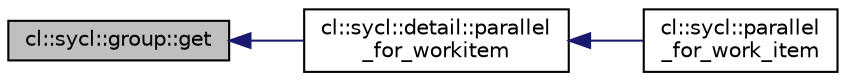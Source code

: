 digraph "cl::sycl::group::get"
{
 // INTERACTIVE_SVG=YES
  bgcolor="transparent";
  edge [fontname="Helvetica",fontsize="10",labelfontname="Helvetica",labelfontsize="10"];
  node [fontname="Helvetica",fontsize="10",shape=record];
  rankdir="LR";
  Node1 [label="cl::sycl::group::get",height=0.2,width=0.4,color="black", fillcolor="grey75", style="filled", fontcolor="black"];
  Node1 -> Node2 [dir="back",color="midnightblue",fontsize="10",style="solid",fontname="Helvetica"];
  Node2 [label="cl::sycl::detail::parallel\l_for_workitem",height=0.2,width=0.4,color="black",URL="$group__parallelism.html#gaee40543200f4434f2d63d1f02621321a",tooltip="Implement the loop on the work-items inside a work-group. "];
  Node2 -> Node3 [dir="back",color="midnightblue",fontsize="10",style="solid",fontname="Helvetica"];
  Node3 [label="cl::sycl::parallel\l_for_work_item",height=0.2,width=0.4,color="black",URL="$group__parallelism.html#ga3ddb762da9aaa07b66b84ec76cefee32",tooltip="SYCL parallel_for version that allows a Program object to be specified. "];
}
